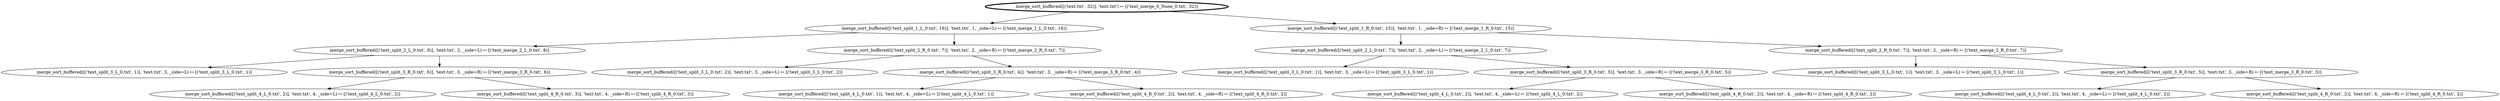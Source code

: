 strict digraph {
	4 [label="merge_sort_buffered([('text_split_3_L_0.txt', 1)], 'text.txt', 3, _side=L) ↦ [('text_split_3_L_0.txt', 1)]"]
	3 -> 4
	6 [label="merge_sort_buffered([('text_split_4_L_0.txt', 2)], 'text.txt', 4, _side=L) ↦ [('text_split_4_L_0.txt', 2)]"]
	5 -> 6
	7 [label="merge_sort_buffered([('text_split_4_R_0.txt', 3)], 'text.txt', 4, _side=R) ↦ [('text_split_4_R_0.txt', 3)]"]
	5 -> 7
	5 [label="merge_sort_buffered([('text_split_3_R_0.txt', 6)], 'text.txt', 3, _side=R) ↦ [('text_merge_3_R_0.txt', 6)]"]
	3 -> 5
	3 [label="merge_sort_buffered([('text_split_2_L_0.txt', 8)], 'text.txt', 2, _side=L) ↦ [('text_merge_2_L_0.txt', 8)]"]
	2 -> 3
	9 [label="merge_sort_buffered([('text_split_3_L_0.txt', 2)], 'text.txt', 3, _side=L) ↦ [('text_split_3_L_0.txt', 2)]"]
	8 -> 9
	11 [label="merge_sort_buffered([('text_split_4_L_0.txt', 1)], 'text.txt', 4, _side=L) ↦ [('text_split_4_L_0.txt', 1)]"]
	10 -> 11
	12 [label="merge_sort_buffered([('text_split_4_R_0.txt', 2)], 'text.txt', 4, _side=R) ↦ [('text_split_4_R_0.txt', 2)]"]
	10 -> 12
	10 [label="merge_sort_buffered([('text_split_3_R_0.txt', 4)], 'text.txt', 3, _side=R) ↦ [('text_merge_3_R_0.txt', 4)]"]
	8 -> 10
	8 [label="merge_sort_buffered([('text_split_2_R_0.txt', 7)], 'text.txt', 2, _side=R) ↦ [('text_merge_2_R_0.txt', 7)]"]
	2 -> 8
	2 [label="merge_sort_buffered([('text_split_1_L_0.txt', 16)], 'text.txt', 1, _side=L) ↦ [('text_merge_1_L_0.txt', 16)]"]
	1 -> 2
	15 [label="merge_sort_buffered([('text_split_3_L_0.txt', 1)], 'text.txt', 3, _side=L) ↦ [('text_split_3_L_0.txt', 1)]"]
	14 -> 15
	17 [label="merge_sort_buffered([('text_split_4_L_0.txt', 2)], 'text.txt', 4, _side=L) ↦ [('text_split_4_L_0.txt', 2)]"]
	16 -> 17
	18 [label="merge_sort_buffered([('text_split_4_R_0.txt', 2)], 'text.txt', 4, _side=R) ↦ [('text_split_4_R_0.txt', 2)]"]
	16 -> 18
	16 [label="merge_sort_buffered([('text_split_3_R_0.txt', 5)], 'text.txt', 3, _side=R) ↦ [('text_merge_3_R_0.txt', 5)]"]
	14 -> 16
	14 [label="merge_sort_buffered([('text_split_2_L_0.txt', 7)], 'text.txt', 2, _side=L) ↦ [('text_merge_2_L_0.txt', 7)]"]
	13 -> 14
	20 [label="merge_sort_buffered([('text_split_3_L_0.txt', 1)], 'text.txt', 3, _side=L) ↦ [('text_split_3_L_0.txt', 1)]"]
	19 -> 20
	22 [label="merge_sort_buffered([('text_split_4_L_0.txt', 2)], 'text.txt', 4, _side=L) ↦ [('text_split_4_L_0.txt', 2)]"]
	21 -> 22
	23 [label="merge_sort_buffered([('text_split_4_R_0.txt', 2)], 'text.txt', 4, _side=R) ↦ [('text_split_4_R_0.txt', 2)]"]
	21 -> 23
	21 [label="merge_sort_buffered([('text_split_3_R_0.txt', 5)], 'text.txt', 3, _side=R) ↦ [('text_merge_3_R_0.txt', 5)]"]
	19 -> 21
	19 [label="merge_sort_buffered([('text_split_2_R_0.txt', 7)], 'text.txt', 2, _side=R) ↦ [('text_merge_2_R_0.txt', 7)]"]
	13 -> 19
	13 [label="merge_sort_buffered([('text_split_1_R_0.txt', 15)], 'text.txt', 1, _side=R) ↦ [('text_merge_1_R_0.txt', 15)]"]
	1 -> 13
	1 [label="merge_sort_buffered([('text.txt', 32)], 'text.txt') ↦ [('text_merge_0_None_0.txt', 32)]"]
	1 [penwidth=3]
}
